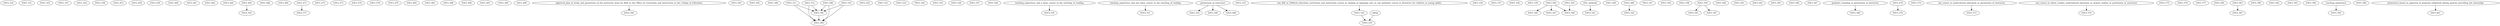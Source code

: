 digraph G {
    EDCI_324;
    EDCI_351;
    EDCI_352;
    EDCI_353;
    EDCI_424;
    EDCI_438;
    EDCI_453;
    EDCI_458;
    EDCI_459;
    EDCI_460;
    EDCI_461;
    EDCI_462;
    EDCI_464;
    EDCI_465;
    EDCI_468;
    EDCI_469;
    EDCI_471;
    EDCI_472;
    EDCI_473;
    EDCI_474;
    EDCI_478;
    EDCI_479;
    EDCI_482;
    EDCI_485;
    EDCI_488;
    EDCI_494;
    EDCI_495;
    EDCI_496;
    EDCI_499;
    edge [color=black];
    approved_plan_of_study_and_permission_of_the_instructor_must_be_filed_in_the_Office_of_Curriculum_and_Instruction_in_the_College_of_Education -> EDCI_500;
    EDCI_503;
    EDCI_505;
    EDCI_506;
    EDCI_511;
    EDCI_512;
    EDCI_520;
    EDCI_521;
    EDCI_522;
    EDCI_524;
    EDCI_525;
    EDCI_526;
    EDCI_527;
    EDCI_528;
    edge [color=black];
    teaching_experience_and_a_basic_course_in_the_teaching_of_reading -> EDCI_530;
    edge [color=black];
    teaching_experience_and_one_basic_course_in_the_teaching_of_reading -> EDCI_531;
    edge [color=black];
    permission_of_instructor -> EDCI_532;
    EDCI_533;
    edge [color=black];
    one_400_or_500level_education_curriculum_and_instruction_course_in_reading_or_language_arts_or_one_graduate_course_in_literature_for_children_or_young_adults -> EDCI_534;
    edge [color=black];
    EDCI_534 -> EDCI_535;
    AWSp -> EDCI_535;
    EDCI_536;
    EDCI_537;
    EDCI_538;
    EDCI_539;
    EDCI_540;
    edge [color=black];
    ESL_methods -> EDCI_542;
    edge [color=black];
    EDCI_540 -> EDCI_544;
    EDCI_545;
    edge [color=black];
    EDCI_540 -> EDCI_547;
    edge [color=black];
    EDCI_540 -> EDCI_548;
    EDCI_545 -> EDCI_548;
    EDCI_549;
    edge [color=black];
    EDCI_480 -> EDCI_550;
    EDCI_551;
    EDCI_556;
    EDCI_558;
    EDCI_559;
    EDCI_560;
    EDCI_561;
    EDCI_562;
    EDCI_563;
    edge [color=black];
    EDCI_465 -> EDCI_565;
    EDCI_566;
    EDCI_567;
    edge [color=black];
    graduate_standing_or_permission_of_instructor -> EDCI_569;
    edge [color=black];
    EDCI_470 -> EDCI_570;
    edge [color=black];
    EDCI_471 -> EDCI_571;
    EDCI_572;
    edge [color=black];
    one_course_in_multicultural_education_or_permission_of_instructor -> EDCI_573;
    edge [color=black];
    one_course_in_ethnic_studies_multicultural_education_or_women_studies_or_permission_or_instructor -> EDCI_574;
    EDCI_575;
    EDCI_576;
    EDCI_577;
    EDCI_580;
    edge [color=black];
    EDCI_510 -> EDCI_581;
    EDCI_511 -> EDCI_581;
    EDCI_512 -> EDCI_581;
    EDCI_580 -> EDCI_581;
    edge [color=black];
    EDCI_510 -> EDCI_582;
    EDCI_511 -> EDCI_582;
    EDCI_512 -> EDCI_582;
    EDCI_580 -> EDCI_582;
    EDCI_581 -> EDCI_582;
    EDCI_585;
    edge [color=black];
    EDCI_583 -> EDCI_587;
    EDCI_590;
    edge [color=black];
    EDCI_559 -> EDCI_591;
    EDCI_592;
    EDCI_593;
    EDCI_594;
    edge [color=black];
    teaching_experience -> EDCI_595;
    EDCI_596;
    edge [color=black];
    EDCI_559 -> EDCI_597;
    edge [color=black];
    permission_of_instructor -> EDCI_599;
    edge [color=black];
    permission_of_instructor -> EDCI_600;
    edge [color=black];
    permission_based_on_approval_of_proposal_submitted_during_quarter_preceding_the_internship -> EDCI_601;
}
